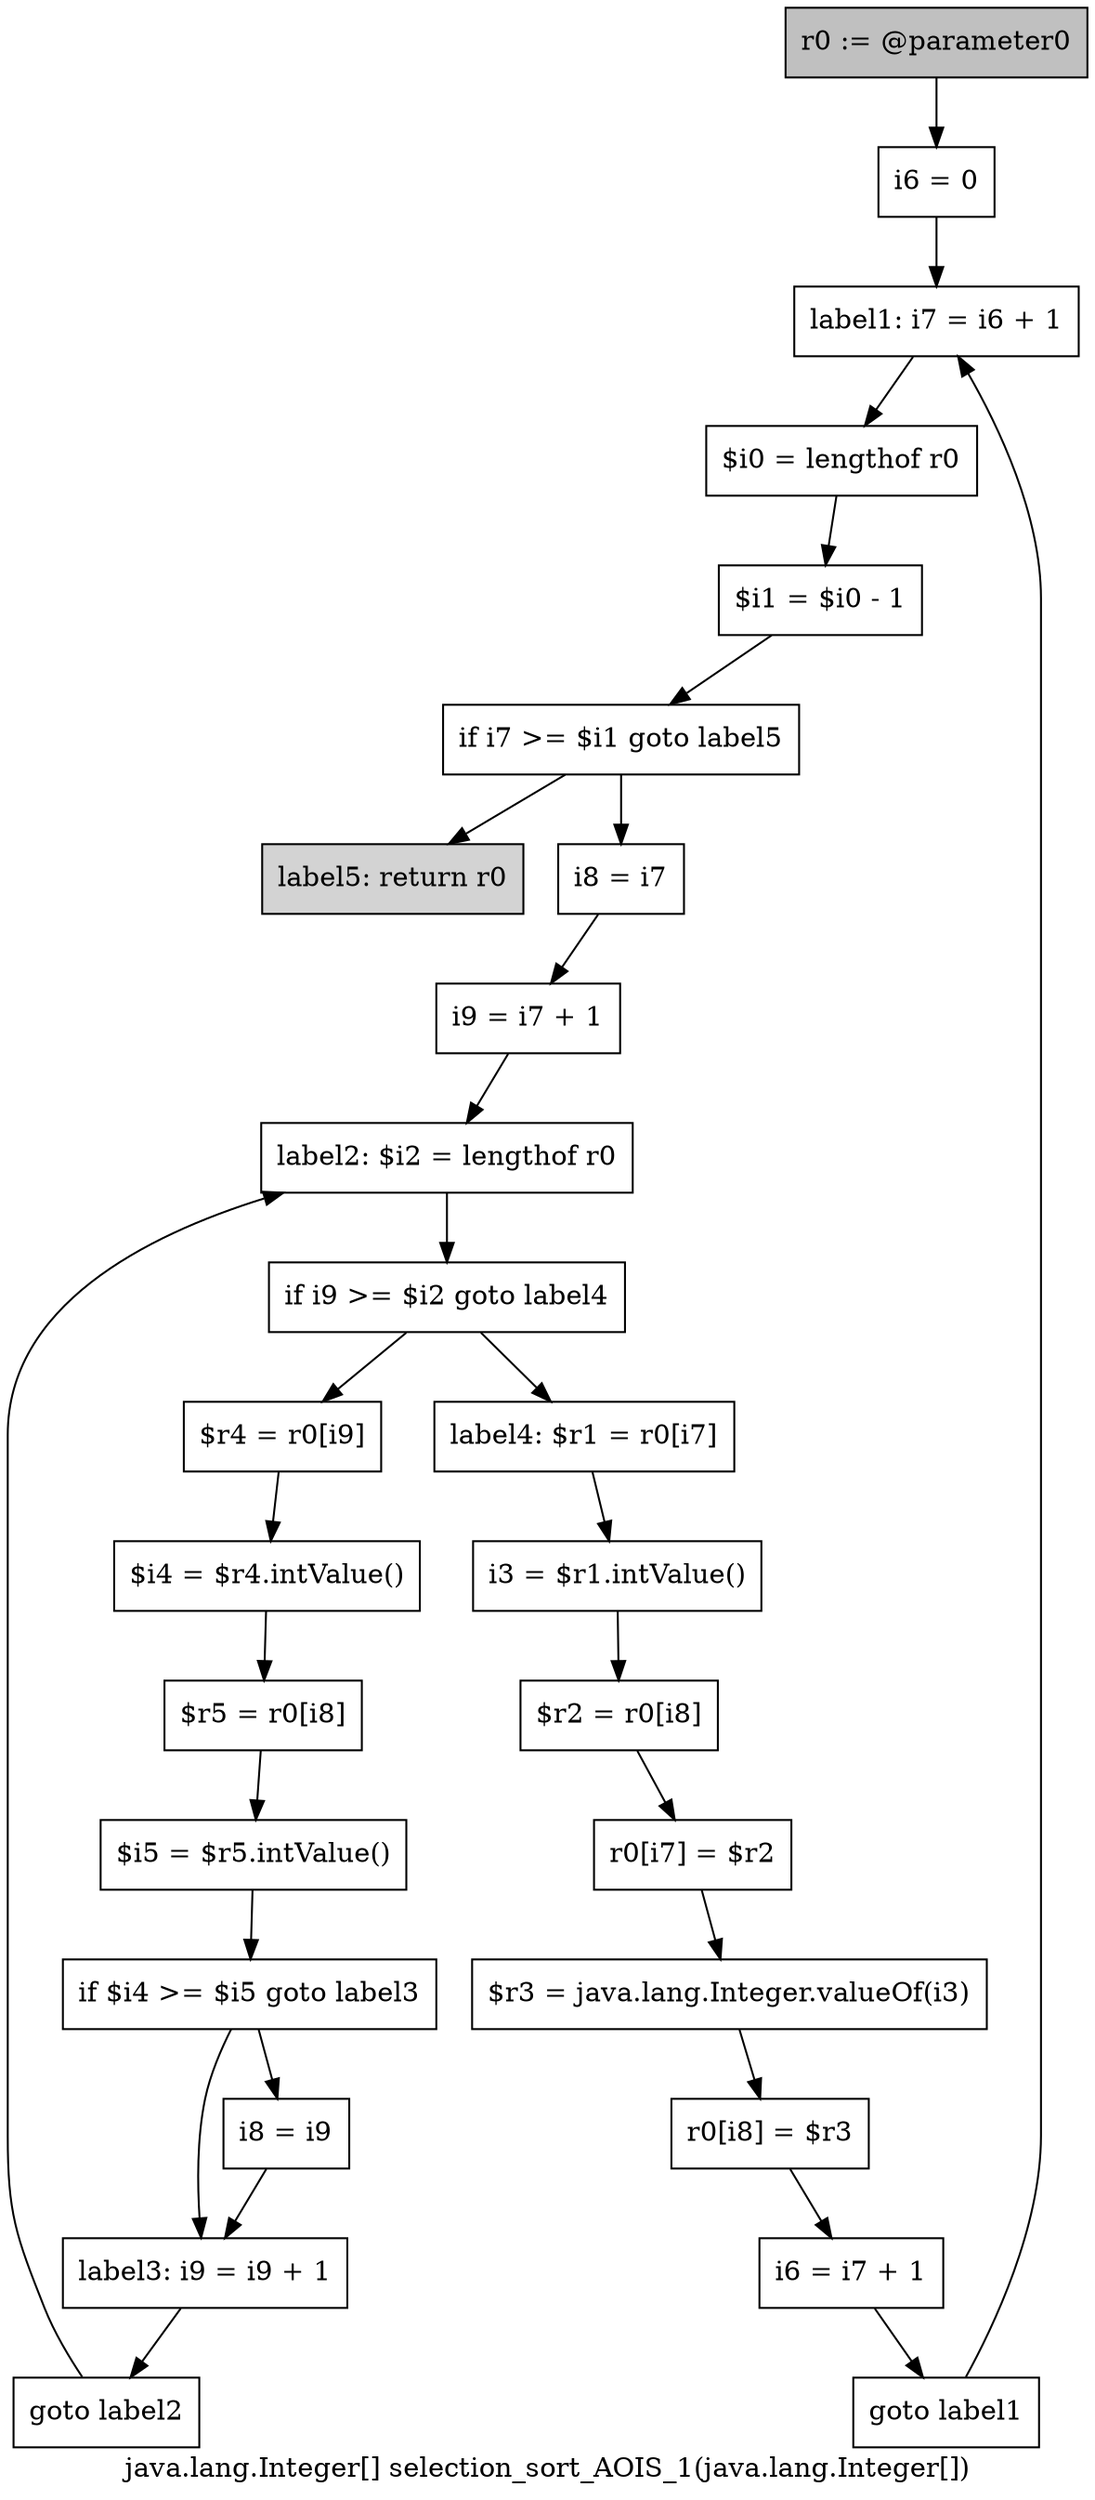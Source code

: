 digraph "java.lang.Integer[] selection_sort_AOIS_1(java.lang.Integer[])" {
    label="java.lang.Integer[] selection_sort_AOIS_1(java.lang.Integer[])";
    node [shape=box];
    "0" [style=filled,fillcolor=gray,label="r0 := @parameter0",];
    "1" [label="i6 = 0",];
    "0"->"1";
    "2" [label="label1: i7 = i6 + 1",];
    "1"->"2";
    "3" [label="$i0 = lengthof r0",];
    "2"->"3";
    "4" [label="$i1 = $i0 - 1",];
    "3"->"4";
    "5" [label="if i7 >= $i1 goto label5",];
    "4"->"5";
    "6" [label="i8 = i7",];
    "5"->"6";
    "26" [style=filled,fillcolor=lightgray,label="label5: return r0",];
    "5"->"26";
    "7" [label="i9 = i7 + 1",];
    "6"->"7";
    "8" [label="label2: $i2 = lengthof r0",];
    "7"->"8";
    "9" [label="if i9 >= $i2 goto label4",];
    "8"->"9";
    "10" [label="$r4 = r0[i9]",];
    "9"->"10";
    "18" [label="label4: $r1 = r0[i7]",];
    "9"->"18";
    "11" [label="$i4 = $r4.intValue()",];
    "10"->"11";
    "12" [label="$r5 = r0[i8]",];
    "11"->"12";
    "13" [label="$i5 = $r5.intValue()",];
    "12"->"13";
    "14" [label="if $i4 >= $i5 goto label3",];
    "13"->"14";
    "15" [label="i8 = i9",];
    "14"->"15";
    "16" [label="label3: i9 = i9 + 1",];
    "14"->"16";
    "15"->"16";
    "17" [label="goto label2",];
    "16"->"17";
    "17"->"8";
    "19" [label="i3 = $r1.intValue()",];
    "18"->"19";
    "20" [label="$r2 = r0[i8]",];
    "19"->"20";
    "21" [label="r0[i7] = $r2",];
    "20"->"21";
    "22" [label="$r3 = java.lang.Integer.valueOf(i3)",];
    "21"->"22";
    "23" [label="r0[i8] = $r3",];
    "22"->"23";
    "24" [label="i6 = i7 + 1",];
    "23"->"24";
    "25" [label="goto label1",];
    "24"->"25";
    "25"->"2";
}
